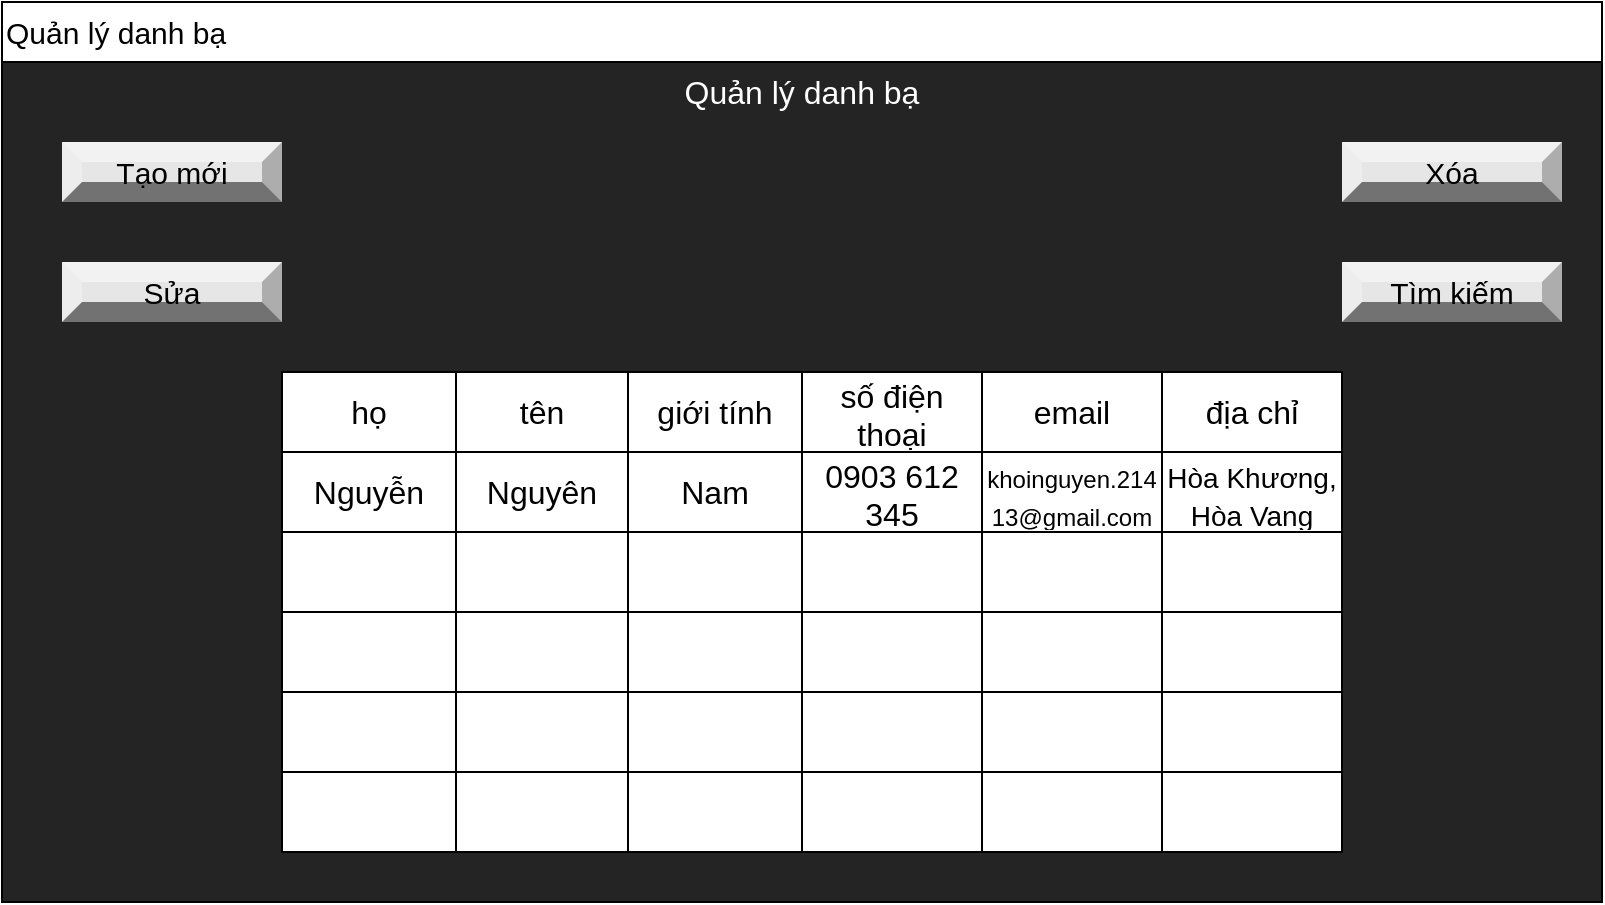 <mxfile version="24.7.17" pages="6">
  <diagram name="Main menu" id="I-bmLhi82hwxFHuYkW-G">
    <mxGraphModel dx="880" dy="524" grid="1" gridSize="10" guides="1" tooltips="1" connect="1" arrows="1" fold="1" page="1" pageScale="1" pageWidth="827" pageHeight="1169" math="0" shadow="0">
      <root>
        <mxCell id="0" />
        <mxCell id="1" parent="0" />
        <mxCell id="_utxf8e17RgOOOzpm82S-4" value="" style="rounded=0;whiteSpace=wrap;html=1;fillColor=#242424;" parent="1" vertex="1">
          <mxGeometry x="140" y="310" width="800" height="420" as="geometry" />
        </mxCell>
        <mxCell id="_utxf8e17RgOOOzpm82S-5" value="" style="rounded=0;whiteSpace=wrap;html=1;" parent="1" vertex="1">
          <mxGeometry x="140" y="280" width="800" height="30" as="geometry" />
        </mxCell>
        <mxCell id="_utxf8e17RgOOOzpm82S-6" value="&lt;font style=&quot;font-size: 15px;&quot;&gt;Quản lý danh bạ&lt;/font&gt;" style="text;html=1;align=left;verticalAlign=middle;whiteSpace=wrap;rounded=0;" parent="1" vertex="1">
          <mxGeometry x="140" y="280" width="520" height="30" as="geometry" />
        </mxCell>
        <mxCell id="_utxf8e17RgOOOzpm82S-9" value="&lt;font color=&quot;#ffffff&quot; style=&quot;font-size: 16px;&quot;&gt;Quản lý danh bạ&lt;/font&gt;" style="text;html=1;align=center;verticalAlign=middle;whiteSpace=wrap;rounded=0;" parent="1" vertex="1">
          <mxGeometry x="140" y="310" width="800" height="30" as="geometry" />
        </mxCell>
        <mxCell id="_utxf8e17RgOOOzpm82S-106" value="" style="group" parent="1" vertex="1" connectable="0">
          <mxGeometry x="280" y="465" width="530" height="240" as="geometry" />
        </mxCell>
        <mxCell id="_utxf8e17RgOOOzpm82S-40" value="" style="shape=table;startSize=0;container=1;collapsible=0;childLayout=tableLayout;fontSize=16;" parent="_utxf8e17RgOOOzpm82S-106" vertex="1">
          <mxGeometry width="260" height="120" as="geometry" />
        </mxCell>
        <mxCell id="_utxf8e17RgOOOzpm82S-41" value="" style="shape=tableRow;horizontal=0;startSize=0;swimlaneHead=0;swimlaneBody=0;strokeColor=inherit;top=0;left=0;bottom=0;right=0;collapsible=0;dropTarget=0;fillColor=none;points=[[0,0.5],[1,0.5]];portConstraint=eastwest;fontSize=16;" parent="_utxf8e17RgOOOzpm82S-40" vertex="1">
          <mxGeometry width="260" height="40" as="geometry" />
        </mxCell>
        <mxCell id="_utxf8e17RgOOOzpm82S-42" value="họ" style="shape=partialRectangle;html=1;whiteSpace=wrap;connectable=0;strokeColor=inherit;overflow=hidden;fillColor=none;top=0;left=0;bottom=0;right=0;pointerEvents=1;fontSize=16;" parent="_utxf8e17RgOOOzpm82S-41" vertex="1">
          <mxGeometry width="87" height="40" as="geometry">
            <mxRectangle width="87" height="40" as="alternateBounds" />
          </mxGeometry>
        </mxCell>
        <mxCell id="_utxf8e17RgOOOzpm82S-43" value="tên" style="shape=partialRectangle;html=1;whiteSpace=wrap;connectable=0;strokeColor=inherit;overflow=hidden;fillColor=none;top=0;left=0;bottom=0;right=0;pointerEvents=1;fontSize=16;" parent="_utxf8e17RgOOOzpm82S-41" vertex="1">
          <mxGeometry x="87" width="86" height="40" as="geometry">
            <mxRectangle width="86" height="40" as="alternateBounds" />
          </mxGeometry>
        </mxCell>
        <mxCell id="_utxf8e17RgOOOzpm82S-44" value="giới tính" style="shape=partialRectangle;html=1;whiteSpace=wrap;connectable=0;strokeColor=inherit;overflow=hidden;fillColor=none;top=0;left=0;bottom=0;right=0;pointerEvents=1;fontSize=16;" parent="_utxf8e17RgOOOzpm82S-41" vertex="1">
          <mxGeometry x="173" width="87" height="40" as="geometry">
            <mxRectangle width="87" height="40" as="alternateBounds" />
          </mxGeometry>
        </mxCell>
        <mxCell id="_utxf8e17RgOOOzpm82S-45" value="" style="shape=tableRow;horizontal=0;startSize=0;swimlaneHead=0;swimlaneBody=0;strokeColor=inherit;top=0;left=0;bottom=0;right=0;collapsible=0;dropTarget=0;fillColor=none;points=[[0,0.5],[1,0.5]];portConstraint=eastwest;fontSize=16;" parent="_utxf8e17RgOOOzpm82S-40" vertex="1">
          <mxGeometry y="40" width="260" height="40" as="geometry" />
        </mxCell>
        <mxCell id="_utxf8e17RgOOOzpm82S-46" value="Nguyễn" style="shape=partialRectangle;html=1;whiteSpace=wrap;connectable=0;strokeColor=inherit;overflow=hidden;fillColor=none;top=0;left=0;bottom=0;right=0;pointerEvents=1;fontSize=16;" parent="_utxf8e17RgOOOzpm82S-45" vertex="1">
          <mxGeometry width="87" height="40" as="geometry">
            <mxRectangle width="87" height="40" as="alternateBounds" />
          </mxGeometry>
        </mxCell>
        <mxCell id="_utxf8e17RgOOOzpm82S-47" value="Nguyên" style="shape=partialRectangle;html=1;whiteSpace=wrap;connectable=0;strokeColor=inherit;overflow=hidden;fillColor=none;top=0;left=0;bottom=0;right=0;pointerEvents=1;fontSize=16;" parent="_utxf8e17RgOOOzpm82S-45" vertex="1">
          <mxGeometry x="87" width="86" height="40" as="geometry">
            <mxRectangle width="86" height="40" as="alternateBounds" />
          </mxGeometry>
        </mxCell>
        <mxCell id="_utxf8e17RgOOOzpm82S-48" value="Nam" style="shape=partialRectangle;html=1;whiteSpace=wrap;connectable=0;strokeColor=inherit;overflow=hidden;fillColor=none;top=0;left=0;bottom=0;right=0;pointerEvents=1;fontSize=16;" parent="_utxf8e17RgOOOzpm82S-45" vertex="1">
          <mxGeometry x="173" width="87" height="40" as="geometry">
            <mxRectangle width="87" height="40" as="alternateBounds" />
          </mxGeometry>
        </mxCell>
        <mxCell id="_utxf8e17RgOOOzpm82S-49" value="" style="shape=tableRow;horizontal=0;startSize=0;swimlaneHead=0;swimlaneBody=0;strokeColor=inherit;top=0;left=0;bottom=0;right=0;collapsible=0;dropTarget=0;fillColor=none;points=[[0,0.5],[1,0.5]];portConstraint=eastwest;fontSize=16;" parent="_utxf8e17RgOOOzpm82S-40" vertex="1">
          <mxGeometry y="80" width="260" height="40" as="geometry" />
        </mxCell>
        <mxCell id="_utxf8e17RgOOOzpm82S-50" value="" style="shape=partialRectangle;html=1;whiteSpace=wrap;connectable=0;strokeColor=inherit;overflow=hidden;fillColor=none;top=0;left=0;bottom=0;right=0;pointerEvents=1;fontSize=16;" parent="_utxf8e17RgOOOzpm82S-49" vertex="1">
          <mxGeometry width="87" height="40" as="geometry">
            <mxRectangle width="87" height="40" as="alternateBounds" />
          </mxGeometry>
        </mxCell>
        <mxCell id="_utxf8e17RgOOOzpm82S-51" value="" style="shape=partialRectangle;html=1;whiteSpace=wrap;connectable=0;strokeColor=inherit;overflow=hidden;fillColor=none;top=0;left=0;bottom=0;right=0;pointerEvents=1;fontSize=16;" parent="_utxf8e17RgOOOzpm82S-49" vertex="1">
          <mxGeometry x="87" width="86" height="40" as="geometry">
            <mxRectangle width="86" height="40" as="alternateBounds" />
          </mxGeometry>
        </mxCell>
        <mxCell id="_utxf8e17RgOOOzpm82S-52" value="" style="shape=partialRectangle;html=1;whiteSpace=wrap;connectable=0;strokeColor=inherit;overflow=hidden;fillColor=none;top=0;left=0;bottom=0;right=0;pointerEvents=1;fontSize=16;" parent="_utxf8e17RgOOOzpm82S-49" vertex="1">
          <mxGeometry x="173" width="87" height="40" as="geometry">
            <mxRectangle width="87" height="40" as="alternateBounds" />
          </mxGeometry>
        </mxCell>
        <mxCell id="_utxf8e17RgOOOzpm82S-66" value="" style="shape=table;startSize=0;container=1;collapsible=0;childLayout=tableLayout;fontSize=16;" parent="_utxf8e17RgOOOzpm82S-106" vertex="1">
          <mxGeometry x="260" width="270" height="120" as="geometry" />
        </mxCell>
        <mxCell id="_utxf8e17RgOOOzpm82S-67" value="" style="shape=tableRow;horizontal=0;startSize=0;swimlaneHead=0;swimlaneBody=0;strokeColor=inherit;top=0;left=0;bottom=0;right=0;collapsible=0;dropTarget=0;fillColor=none;points=[[0,0.5],[1,0.5]];portConstraint=eastwest;fontSize=16;" parent="_utxf8e17RgOOOzpm82S-66" vertex="1">
          <mxGeometry width="270" height="40" as="geometry" />
        </mxCell>
        <mxCell id="_utxf8e17RgOOOzpm82S-68" value="số điện thoại" style="shape=partialRectangle;html=1;whiteSpace=wrap;connectable=0;strokeColor=inherit;overflow=hidden;fillColor=none;top=0;left=0;bottom=0;right=0;pointerEvents=1;fontSize=16;" parent="_utxf8e17RgOOOzpm82S-67" vertex="1">
          <mxGeometry width="90" height="40" as="geometry">
            <mxRectangle width="90" height="40" as="alternateBounds" />
          </mxGeometry>
        </mxCell>
        <mxCell id="_utxf8e17RgOOOzpm82S-69" value="email" style="shape=partialRectangle;html=1;whiteSpace=wrap;connectable=0;strokeColor=inherit;overflow=hidden;fillColor=none;top=0;left=0;bottom=0;right=0;pointerEvents=1;fontSize=16;" parent="_utxf8e17RgOOOzpm82S-67" vertex="1">
          <mxGeometry x="90" width="90" height="40" as="geometry">
            <mxRectangle width="90" height="40" as="alternateBounds" />
          </mxGeometry>
        </mxCell>
        <mxCell id="_utxf8e17RgOOOzpm82S-70" value="địa chỉ" style="shape=partialRectangle;html=1;whiteSpace=wrap;connectable=0;strokeColor=inherit;overflow=hidden;fillColor=none;top=0;left=0;bottom=0;right=0;pointerEvents=1;fontSize=16;" parent="_utxf8e17RgOOOzpm82S-67" vertex="1">
          <mxGeometry x="180" width="90" height="40" as="geometry">
            <mxRectangle width="90" height="40" as="alternateBounds" />
          </mxGeometry>
        </mxCell>
        <mxCell id="_utxf8e17RgOOOzpm82S-71" value="" style="shape=tableRow;horizontal=0;startSize=0;swimlaneHead=0;swimlaneBody=0;strokeColor=inherit;top=0;left=0;bottom=0;right=0;collapsible=0;dropTarget=0;fillColor=none;points=[[0,0.5],[1,0.5]];portConstraint=eastwest;fontSize=16;" parent="_utxf8e17RgOOOzpm82S-66" vertex="1">
          <mxGeometry y="40" width="270" height="40" as="geometry" />
        </mxCell>
        <mxCell id="_utxf8e17RgOOOzpm82S-72" value="0903 612 345" style="shape=partialRectangle;html=1;whiteSpace=wrap;connectable=0;strokeColor=inherit;overflow=hidden;fillColor=none;top=0;left=0;bottom=0;right=0;pointerEvents=1;fontSize=16;" parent="_utxf8e17RgOOOzpm82S-71" vertex="1">
          <mxGeometry width="90" height="40" as="geometry">
            <mxRectangle width="90" height="40" as="alternateBounds" />
          </mxGeometry>
        </mxCell>
        <mxCell id="_utxf8e17RgOOOzpm82S-73" value="&lt;span style=&quot;font-size: 12px;&quot;&gt;khoinguyen.214&lt;/span&gt;&lt;div&gt;&lt;span style=&quot;font-size: 12px;&quot;&gt;13&lt;/span&gt;&lt;span style=&quot;font-size: 12px; background-color: initial;&quot;&gt;@gmail.com&lt;/span&gt;&lt;/div&gt;" style="shape=partialRectangle;html=1;whiteSpace=wrap;connectable=0;strokeColor=inherit;overflow=hidden;fillColor=none;top=0;left=0;bottom=0;right=0;pointerEvents=1;fontSize=16;" parent="_utxf8e17RgOOOzpm82S-71" vertex="1">
          <mxGeometry x="90" width="90" height="40" as="geometry">
            <mxRectangle width="90" height="40" as="alternateBounds" />
          </mxGeometry>
        </mxCell>
        <mxCell id="_utxf8e17RgOOOzpm82S-74" value="&lt;font style=&quot;font-size: 14px;&quot;&gt;Hòa Khương, Hòa Vang&lt;/font&gt;" style="shape=partialRectangle;html=1;whiteSpace=wrap;connectable=0;strokeColor=inherit;overflow=hidden;fillColor=none;top=0;left=0;bottom=0;right=0;pointerEvents=1;fontSize=16;" parent="_utxf8e17RgOOOzpm82S-71" vertex="1">
          <mxGeometry x="180" width="90" height="40" as="geometry">
            <mxRectangle width="90" height="40" as="alternateBounds" />
          </mxGeometry>
        </mxCell>
        <mxCell id="_utxf8e17RgOOOzpm82S-75" value="" style="shape=tableRow;horizontal=0;startSize=0;swimlaneHead=0;swimlaneBody=0;strokeColor=inherit;top=0;left=0;bottom=0;right=0;collapsible=0;dropTarget=0;fillColor=none;points=[[0,0.5],[1,0.5]];portConstraint=eastwest;fontSize=16;" parent="_utxf8e17RgOOOzpm82S-66" vertex="1">
          <mxGeometry y="80" width="270" height="40" as="geometry" />
        </mxCell>
        <mxCell id="_utxf8e17RgOOOzpm82S-76" value="" style="shape=partialRectangle;html=1;whiteSpace=wrap;connectable=0;strokeColor=inherit;overflow=hidden;fillColor=none;top=0;left=0;bottom=0;right=0;pointerEvents=1;fontSize=16;" parent="_utxf8e17RgOOOzpm82S-75" vertex="1">
          <mxGeometry width="90" height="40" as="geometry">
            <mxRectangle width="90" height="40" as="alternateBounds" />
          </mxGeometry>
        </mxCell>
        <mxCell id="_utxf8e17RgOOOzpm82S-77" value="" style="shape=partialRectangle;html=1;whiteSpace=wrap;connectable=0;strokeColor=inherit;overflow=hidden;fillColor=none;top=0;left=0;bottom=0;right=0;pointerEvents=1;fontSize=16;" parent="_utxf8e17RgOOOzpm82S-75" vertex="1">
          <mxGeometry x="90" width="90" height="40" as="geometry">
            <mxRectangle width="90" height="40" as="alternateBounds" />
          </mxGeometry>
        </mxCell>
        <mxCell id="_utxf8e17RgOOOzpm82S-78" value="" style="shape=partialRectangle;html=1;whiteSpace=wrap;connectable=0;strokeColor=inherit;overflow=hidden;fillColor=none;top=0;left=0;bottom=0;right=0;pointerEvents=1;fontSize=16;" parent="_utxf8e17RgOOOzpm82S-75" vertex="1">
          <mxGeometry x="180" width="90" height="40" as="geometry">
            <mxRectangle width="90" height="40" as="alternateBounds" />
          </mxGeometry>
        </mxCell>
        <mxCell id="_utxf8e17RgOOOzpm82S-79" value="" style="shape=table;startSize=0;container=1;collapsible=0;childLayout=tableLayout;fontSize=16;" parent="_utxf8e17RgOOOzpm82S-106" vertex="1">
          <mxGeometry x="260" y="120" width="270" height="120" as="geometry" />
        </mxCell>
        <mxCell id="_utxf8e17RgOOOzpm82S-80" value="" style="shape=tableRow;horizontal=0;startSize=0;swimlaneHead=0;swimlaneBody=0;strokeColor=inherit;top=0;left=0;bottom=0;right=0;collapsible=0;dropTarget=0;fillColor=none;points=[[0,0.5],[1,0.5]];portConstraint=eastwest;fontSize=16;" parent="_utxf8e17RgOOOzpm82S-79" vertex="1">
          <mxGeometry width="270" height="40" as="geometry" />
        </mxCell>
        <mxCell id="_utxf8e17RgOOOzpm82S-81" value="" style="shape=partialRectangle;html=1;whiteSpace=wrap;connectable=0;strokeColor=inherit;overflow=hidden;fillColor=none;top=0;left=0;bottom=0;right=0;pointerEvents=1;fontSize=16;" parent="_utxf8e17RgOOOzpm82S-80" vertex="1">
          <mxGeometry width="90" height="40" as="geometry">
            <mxRectangle width="90" height="40" as="alternateBounds" />
          </mxGeometry>
        </mxCell>
        <mxCell id="_utxf8e17RgOOOzpm82S-82" value="" style="shape=partialRectangle;html=1;whiteSpace=wrap;connectable=0;strokeColor=inherit;overflow=hidden;fillColor=none;top=0;left=0;bottom=0;right=0;pointerEvents=1;fontSize=16;" parent="_utxf8e17RgOOOzpm82S-80" vertex="1">
          <mxGeometry x="90" width="90" height="40" as="geometry">
            <mxRectangle width="90" height="40" as="alternateBounds" />
          </mxGeometry>
        </mxCell>
        <mxCell id="_utxf8e17RgOOOzpm82S-83" value="" style="shape=partialRectangle;html=1;whiteSpace=wrap;connectable=0;strokeColor=inherit;overflow=hidden;fillColor=none;top=0;left=0;bottom=0;right=0;pointerEvents=1;fontSize=16;" parent="_utxf8e17RgOOOzpm82S-80" vertex="1">
          <mxGeometry x="180" width="90" height="40" as="geometry">
            <mxRectangle width="90" height="40" as="alternateBounds" />
          </mxGeometry>
        </mxCell>
        <mxCell id="_utxf8e17RgOOOzpm82S-84" value="" style="shape=tableRow;horizontal=0;startSize=0;swimlaneHead=0;swimlaneBody=0;strokeColor=inherit;top=0;left=0;bottom=0;right=0;collapsible=0;dropTarget=0;fillColor=none;points=[[0,0.5],[1,0.5]];portConstraint=eastwest;fontSize=16;" parent="_utxf8e17RgOOOzpm82S-79" vertex="1">
          <mxGeometry y="40" width="270" height="40" as="geometry" />
        </mxCell>
        <mxCell id="_utxf8e17RgOOOzpm82S-85" value="" style="shape=partialRectangle;html=1;whiteSpace=wrap;connectable=0;strokeColor=inherit;overflow=hidden;fillColor=none;top=0;left=0;bottom=0;right=0;pointerEvents=1;fontSize=16;" parent="_utxf8e17RgOOOzpm82S-84" vertex="1">
          <mxGeometry width="90" height="40" as="geometry">
            <mxRectangle width="90" height="40" as="alternateBounds" />
          </mxGeometry>
        </mxCell>
        <mxCell id="_utxf8e17RgOOOzpm82S-86" value="" style="shape=partialRectangle;html=1;whiteSpace=wrap;connectable=0;strokeColor=inherit;overflow=hidden;fillColor=none;top=0;left=0;bottom=0;right=0;pointerEvents=1;fontSize=16;" parent="_utxf8e17RgOOOzpm82S-84" vertex="1">
          <mxGeometry x="90" width="90" height="40" as="geometry">
            <mxRectangle width="90" height="40" as="alternateBounds" />
          </mxGeometry>
        </mxCell>
        <mxCell id="_utxf8e17RgOOOzpm82S-87" value="" style="shape=partialRectangle;html=1;whiteSpace=wrap;connectable=0;strokeColor=inherit;overflow=hidden;fillColor=none;top=0;left=0;bottom=0;right=0;pointerEvents=1;fontSize=16;" parent="_utxf8e17RgOOOzpm82S-84" vertex="1">
          <mxGeometry x="180" width="90" height="40" as="geometry">
            <mxRectangle width="90" height="40" as="alternateBounds" />
          </mxGeometry>
        </mxCell>
        <mxCell id="_utxf8e17RgOOOzpm82S-88" value="" style="shape=tableRow;horizontal=0;startSize=0;swimlaneHead=0;swimlaneBody=0;strokeColor=inherit;top=0;left=0;bottom=0;right=0;collapsible=0;dropTarget=0;fillColor=none;points=[[0,0.5],[1,0.5]];portConstraint=eastwest;fontSize=16;" parent="_utxf8e17RgOOOzpm82S-79" vertex="1">
          <mxGeometry y="80" width="270" height="40" as="geometry" />
        </mxCell>
        <mxCell id="_utxf8e17RgOOOzpm82S-89" value="" style="shape=partialRectangle;html=1;whiteSpace=wrap;connectable=0;strokeColor=inherit;overflow=hidden;fillColor=none;top=0;left=0;bottom=0;right=0;pointerEvents=1;fontSize=16;" parent="_utxf8e17RgOOOzpm82S-88" vertex="1">
          <mxGeometry width="90" height="40" as="geometry">
            <mxRectangle width="90" height="40" as="alternateBounds" />
          </mxGeometry>
        </mxCell>
        <mxCell id="_utxf8e17RgOOOzpm82S-90" value="" style="shape=partialRectangle;html=1;whiteSpace=wrap;connectable=0;strokeColor=inherit;overflow=hidden;fillColor=none;top=0;left=0;bottom=0;right=0;pointerEvents=1;fontSize=16;" parent="_utxf8e17RgOOOzpm82S-88" vertex="1">
          <mxGeometry x="90" width="90" height="40" as="geometry">
            <mxRectangle width="90" height="40" as="alternateBounds" />
          </mxGeometry>
        </mxCell>
        <mxCell id="_utxf8e17RgOOOzpm82S-91" value="" style="shape=partialRectangle;html=1;whiteSpace=wrap;connectable=0;strokeColor=inherit;overflow=hidden;fillColor=none;top=0;left=0;bottom=0;right=0;pointerEvents=1;fontSize=16;" parent="_utxf8e17RgOOOzpm82S-88" vertex="1">
          <mxGeometry x="180" width="90" height="40" as="geometry">
            <mxRectangle width="90" height="40" as="alternateBounds" />
          </mxGeometry>
        </mxCell>
        <mxCell id="_utxf8e17RgOOOzpm82S-93" value="" style="shape=table;startSize=0;container=1;collapsible=0;childLayout=tableLayout;fontSize=16;" parent="_utxf8e17RgOOOzpm82S-106" vertex="1">
          <mxGeometry y="120" width="260" height="120" as="geometry" />
        </mxCell>
        <mxCell id="_utxf8e17RgOOOzpm82S-94" value="" style="shape=tableRow;horizontal=0;startSize=0;swimlaneHead=0;swimlaneBody=0;strokeColor=inherit;top=0;left=0;bottom=0;right=0;collapsible=0;dropTarget=0;fillColor=none;points=[[0,0.5],[1,0.5]];portConstraint=eastwest;fontSize=16;" parent="_utxf8e17RgOOOzpm82S-93" vertex="1">
          <mxGeometry width="260" height="40" as="geometry" />
        </mxCell>
        <mxCell id="_utxf8e17RgOOOzpm82S-95" value="" style="shape=partialRectangle;html=1;whiteSpace=wrap;connectable=0;strokeColor=inherit;overflow=hidden;fillColor=none;top=0;left=0;bottom=0;right=0;pointerEvents=1;fontSize=16;" parent="_utxf8e17RgOOOzpm82S-94" vertex="1">
          <mxGeometry width="87" height="40" as="geometry">
            <mxRectangle width="87" height="40" as="alternateBounds" />
          </mxGeometry>
        </mxCell>
        <mxCell id="_utxf8e17RgOOOzpm82S-96" value="" style="shape=partialRectangle;html=1;whiteSpace=wrap;connectable=0;strokeColor=inherit;overflow=hidden;fillColor=none;top=0;left=0;bottom=0;right=0;pointerEvents=1;fontSize=16;" parent="_utxf8e17RgOOOzpm82S-94" vertex="1">
          <mxGeometry x="87" width="86" height="40" as="geometry">
            <mxRectangle width="86" height="40" as="alternateBounds" />
          </mxGeometry>
        </mxCell>
        <mxCell id="_utxf8e17RgOOOzpm82S-97" value="" style="shape=partialRectangle;html=1;whiteSpace=wrap;connectable=0;strokeColor=inherit;overflow=hidden;fillColor=none;top=0;left=0;bottom=0;right=0;pointerEvents=1;fontSize=16;" parent="_utxf8e17RgOOOzpm82S-94" vertex="1">
          <mxGeometry x="173" width="87" height="40" as="geometry">
            <mxRectangle width="87" height="40" as="alternateBounds" />
          </mxGeometry>
        </mxCell>
        <mxCell id="_utxf8e17RgOOOzpm82S-98" value="" style="shape=tableRow;horizontal=0;startSize=0;swimlaneHead=0;swimlaneBody=0;strokeColor=inherit;top=0;left=0;bottom=0;right=0;collapsible=0;dropTarget=0;fillColor=none;points=[[0,0.5],[1,0.5]];portConstraint=eastwest;fontSize=16;" parent="_utxf8e17RgOOOzpm82S-93" vertex="1">
          <mxGeometry y="40" width="260" height="40" as="geometry" />
        </mxCell>
        <mxCell id="_utxf8e17RgOOOzpm82S-99" value="" style="shape=partialRectangle;html=1;whiteSpace=wrap;connectable=0;strokeColor=inherit;overflow=hidden;fillColor=none;top=0;left=0;bottom=0;right=0;pointerEvents=1;fontSize=16;" parent="_utxf8e17RgOOOzpm82S-98" vertex="1">
          <mxGeometry width="87" height="40" as="geometry">
            <mxRectangle width="87" height="40" as="alternateBounds" />
          </mxGeometry>
        </mxCell>
        <mxCell id="_utxf8e17RgOOOzpm82S-100" value="" style="shape=partialRectangle;html=1;whiteSpace=wrap;connectable=0;strokeColor=inherit;overflow=hidden;fillColor=none;top=0;left=0;bottom=0;right=0;pointerEvents=1;fontSize=16;" parent="_utxf8e17RgOOOzpm82S-98" vertex="1">
          <mxGeometry x="87" width="86" height="40" as="geometry">
            <mxRectangle width="86" height="40" as="alternateBounds" />
          </mxGeometry>
        </mxCell>
        <mxCell id="_utxf8e17RgOOOzpm82S-101" value="" style="shape=partialRectangle;html=1;whiteSpace=wrap;connectable=0;strokeColor=inherit;overflow=hidden;fillColor=none;top=0;left=0;bottom=0;right=0;pointerEvents=1;fontSize=16;" parent="_utxf8e17RgOOOzpm82S-98" vertex="1">
          <mxGeometry x="173" width="87" height="40" as="geometry">
            <mxRectangle width="87" height="40" as="alternateBounds" />
          </mxGeometry>
        </mxCell>
        <mxCell id="_utxf8e17RgOOOzpm82S-102" value="" style="shape=tableRow;horizontal=0;startSize=0;swimlaneHead=0;swimlaneBody=0;strokeColor=inherit;top=0;left=0;bottom=0;right=0;collapsible=0;dropTarget=0;fillColor=none;points=[[0,0.5],[1,0.5]];portConstraint=eastwest;fontSize=16;" parent="_utxf8e17RgOOOzpm82S-93" vertex="1">
          <mxGeometry y="80" width="260" height="40" as="geometry" />
        </mxCell>
        <mxCell id="_utxf8e17RgOOOzpm82S-103" value="" style="shape=partialRectangle;html=1;whiteSpace=wrap;connectable=0;strokeColor=inherit;overflow=hidden;fillColor=none;top=0;left=0;bottom=0;right=0;pointerEvents=1;fontSize=16;" parent="_utxf8e17RgOOOzpm82S-102" vertex="1">
          <mxGeometry width="87" height="40" as="geometry">
            <mxRectangle width="87" height="40" as="alternateBounds" />
          </mxGeometry>
        </mxCell>
        <mxCell id="_utxf8e17RgOOOzpm82S-104" value="" style="shape=partialRectangle;html=1;whiteSpace=wrap;connectable=0;strokeColor=inherit;overflow=hidden;fillColor=none;top=0;left=0;bottom=0;right=0;pointerEvents=1;fontSize=16;" parent="_utxf8e17RgOOOzpm82S-102" vertex="1">
          <mxGeometry x="87" width="86" height="40" as="geometry">
            <mxRectangle width="86" height="40" as="alternateBounds" />
          </mxGeometry>
        </mxCell>
        <mxCell id="_utxf8e17RgOOOzpm82S-105" value="" style="shape=partialRectangle;html=1;whiteSpace=wrap;connectable=0;strokeColor=inherit;overflow=hidden;fillColor=none;top=0;left=0;bottom=0;right=0;pointerEvents=1;fontSize=16;" parent="_utxf8e17RgOOOzpm82S-102" vertex="1">
          <mxGeometry x="173" width="87" height="40" as="geometry">
            <mxRectangle width="87" height="40" as="alternateBounds" />
          </mxGeometry>
        </mxCell>
        <mxCell id="KOgjECMMeTl7XiJ-wguD-1" value="&lt;span style=&quot;font-size: 15px;&quot;&gt;Tạo mới&lt;/span&gt;" style="labelPosition=center;verticalLabelPosition=middle;align=center;html=1;shape=mxgraph.basic.shaded_button;dx=10;fillColor=#E6E6E6;strokeColor=none;whiteSpace=wrap;" vertex="1" parent="1">
          <mxGeometry x="170" y="350" width="110" height="30" as="geometry" />
        </mxCell>
        <mxCell id="KOgjECMMeTl7XiJ-wguD-2" value="&lt;span style=&quot;font-size: 15px;&quot;&gt;Xóa&lt;/span&gt;" style="labelPosition=center;verticalLabelPosition=middle;align=center;html=1;shape=mxgraph.basic.shaded_button;dx=10;fillColor=#E6E6E6;strokeColor=none;whiteSpace=wrap;" vertex="1" parent="1">
          <mxGeometry x="810" y="350" width="110" height="30" as="geometry" />
        </mxCell>
        <mxCell id="KOgjECMMeTl7XiJ-wguD-3" value="&lt;span style=&quot;font-size: 15px;&quot;&gt;Tìm kiếm&lt;/span&gt;" style="labelPosition=center;verticalLabelPosition=middle;align=center;html=1;shape=mxgraph.basic.shaded_button;dx=10;fillColor=#E6E6E6;strokeColor=none;whiteSpace=wrap;" vertex="1" parent="1">
          <mxGeometry x="810" y="410" width="110" height="30" as="geometry" />
        </mxCell>
        <mxCell id="KOgjECMMeTl7XiJ-wguD-4" value="&lt;span style=&quot;font-size: 15px;&quot;&gt;Sửa&lt;/span&gt;" style="labelPosition=center;verticalLabelPosition=middle;align=center;html=1;shape=mxgraph.basic.shaded_button;dx=10;fillColor=#E6E6E6;strokeColor=none;whiteSpace=wrap;shadow=0;" vertex="1" parent="1">
          <mxGeometry x="170" y="410" width="110" height="30" as="geometry" />
        </mxCell>
      </root>
    </mxGraphModel>
  </diagram>
  <diagram name="Copy of Main menu" id="eE62_LRJUAq3gn5XurjK">
    <mxGraphModel dx="880" dy="524" grid="1" gridSize="10" guides="1" tooltips="1" connect="1" arrows="1" fold="1" page="1" pageScale="1" pageWidth="827" pageHeight="1169" math="0" shadow="0">
      <root>
        <mxCell id="S3rrVFbWP-RaYERe-FtF-0" />
        <mxCell id="S3rrVFbWP-RaYERe-FtF-1" parent="S3rrVFbWP-RaYERe-FtF-0" />
        <mxCell id="S3rrVFbWP-RaYERe-FtF-2" value="" style="rounded=0;whiteSpace=wrap;html=1;fillColor=#242424;" vertex="1" parent="S3rrVFbWP-RaYERe-FtF-1">
          <mxGeometry x="140" y="310" width="800" height="420" as="geometry" />
        </mxCell>
        <mxCell id="S3rrVFbWP-RaYERe-FtF-3" value="" style="rounded=0;whiteSpace=wrap;html=1;" vertex="1" parent="S3rrVFbWP-RaYERe-FtF-1">
          <mxGeometry x="140" y="280" width="800" height="30" as="geometry" />
        </mxCell>
        <mxCell id="S3rrVFbWP-RaYERe-FtF-4" value="&lt;font style=&quot;font-size: 15px;&quot;&gt;Quản lý danh bạ&lt;/font&gt;" style="text;html=1;align=left;verticalAlign=middle;whiteSpace=wrap;rounded=0;" vertex="1" parent="S3rrVFbWP-RaYERe-FtF-1">
          <mxGeometry x="140" y="280" width="520" height="30" as="geometry" />
        </mxCell>
        <mxCell id="S3rrVFbWP-RaYERe-FtF-5" value="&lt;font color=&quot;#ffffff&quot; style=&quot;font-size: 16px;&quot;&gt;Quản lý danh bạ&lt;/font&gt;" style="text;html=1;align=center;verticalAlign=middle;whiteSpace=wrap;rounded=0;" vertex="1" parent="S3rrVFbWP-RaYERe-FtF-1">
          <mxGeometry x="140" y="310" width="800" height="30" as="geometry" />
        </mxCell>
        <mxCell id="S3rrVFbWP-RaYERe-FtF-6" value="" style="group" vertex="1" connectable="0" parent="S3rrVFbWP-RaYERe-FtF-1">
          <mxGeometry x="150" y="350" width="670" height="370" as="geometry" />
        </mxCell>
        <mxCell id="S3rrVFbWP-RaYERe-FtF-7" value="" style="shape=table;startSize=0;container=1;collapsible=0;childLayout=tableLayout;fontSize=16;" vertex="1" parent="S3rrVFbWP-RaYERe-FtF-6">
          <mxGeometry width="328.679" height="185.0" as="geometry" />
        </mxCell>
        <mxCell id="S3rrVFbWP-RaYERe-FtF-8" value="" style="shape=tableRow;horizontal=0;startSize=0;swimlaneHead=0;swimlaneBody=0;strokeColor=inherit;top=0;left=0;bottom=0;right=0;collapsible=0;dropTarget=0;fillColor=none;points=[[0,0.5],[1,0.5]];portConstraint=eastwest;fontSize=16;" vertex="1" parent="S3rrVFbWP-RaYERe-FtF-7">
          <mxGeometry width="328.679" height="62" as="geometry" />
        </mxCell>
        <mxCell id="S3rrVFbWP-RaYERe-FtF-9" value="họ" style="shape=partialRectangle;html=1;whiteSpace=wrap;connectable=0;strokeColor=inherit;overflow=hidden;fillColor=none;top=0;left=0;bottom=0;right=0;pointerEvents=1;fontSize=16;" vertex="1" parent="S3rrVFbWP-RaYERe-FtF-8">
          <mxGeometry width="110" height="62" as="geometry">
            <mxRectangle width="110" height="62" as="alternateBounds" />
          </mxGeometry>
        </mxCell>
        <mxCell id="S3rrVFbWP-RaYERe-FtF-10" value="tên" style="shape=partialRectangle;html=1;whiteSpace=wrap;connectable=0;strokeColor=inherit;overflow=hidden;fillColor=none;top=0;left=0;bottom=0;right=0;pointerEvents=1;fontSize=16;" vertex="1" parent="S3rrVFbWP-RaYERe-FtF-8">
          <mxGeometry x="110" width="109" height="62" as="geometry">
            <mxRectangle width="109" height="62" as="alternateBounds" />
          </mxGeometry>
        </mxCell>
        <mxCell id="S3rrVFbWP-RaYERe-FtF-11" value="giới tính" style="shape=partialRectangle;html=1;whiteSpace=wrap;connectable=0;strokeColor=inherit;overflow=hidden;fillColor=none;top=0;left=0;bottom=0;right=0;pointerEvents=1;fontSize=16;" vertex="1" parent="S3rrVFbWP-RaYERe-FtF-8">
          <mxGeometry x="219" width="110" height="62" as="geometry">
            <mxRectangle width="110" height="62" as="alternateBounds" />
          </mxGeometry>
        </mxCell>
        <mxCell id="S3rrVFbWP-RaYERe-FtF-12" value="" style="shape=tableRow;horizontal=0;startSize=0;swimlaneHead=0;swimlaneBody=0;strokeColor=inherit;top=0;left=0;bottom=0;right=0;collapsible=0;dropTarget=0;fillColor=none;points=[[0,0.5],[1,0.5]];portConstraint=eastwest;fontSize=16;" vertex="1" parent="S3rrVFbWP-RaYERe-FtF-7">
          <mxGeometry y="62" width="328.679" height="61" as="geometry" />
        </mxCell>
        <mxCell id="S3rrVFbWP-RaYERe-FtF-13" value="Nguyễn" style="shape=partialRectangle;html=1;whiteSpace=wrap;connectable=0;strokeColor=inherit;overflow=hidden;fillColor=none;top=0;left=0;bottom=0;right=0;pointerEvents=1;fontSize=16;" vertex="1" parent="S3rrVFbWP-RaYERe-FtF-12">
          <mxGeometry width="110" height="61" as="geometry">
            <mxRectangle width="110" height="61" as="alternateBounds" />
          </mxGeometry>
        </mxCell>
        <mxCell id="S3rrVFbWP-RaYERe-FtF-14" value="Nguyên" style="shape=partialRectangle;html=1;whiteSpace=wrap;connectable=0;strokeColor=inherit;overflow=hidden;fillColor=none;top=0;left=0;bottom=0;right=0;pointerEvents=1;fontSize=16;" vertex="1" parent="S3rrVFbWP-RaYERe-FtF-12">
          <mxGeometry x="110" width="109" height="61" as="geometry">
            <mxRectangle width="109" height="61" as="alternateBounds" />
          </mxGeometry>
        </mxCell>
        <mxCell id="S3rrVFbWP-RaYERe-FtF-15" value="Nam" style="shape=partialRectangle;html=1;whiteSpace=wrap;connectable=0;strokeColor=inherit;overflow=hidden;fillColor=none;top=0;left=0;bottom=0;right=0;pointerEvents=1;fontSize=16;" vertex="1" parent="S3rrVFbWP-RaYERe-FtF-12">
          <mxGeometry x="219" width="110" height="61" as="geometry">
            <mxRectangle width="110" height="61" as="alternateBounds" />
          </mxGeometry>
        </mxCell>
        <mxCell id="S3rrVFbWP-RaYERe-FtF-16" value="" style="shape=tableRow;horizontal=0;startSize=0;swimlaneHead=0;swimlaneBody=0;strokeColor=inherit;top=0;left=0;bottom=0;right=0;collapsible=0;dropTarget=0;fillColor=none;points=[[0,0.5],[1,0.5]];portConstraint=eastwest;fontSize=16;" vertex="1" parent="S3rrVFbWP-RaYERe-FtF-7">
          <mxGeometry y="123" width="328.679" height="62" as="geometry" />
        </mxCell>
        <mxCell id="S3rrVFbWP-RaYERe-FtF-17" value="" style="shape=partialRectangle;html=1;whiteSpace=wrap;connectable=0;strokeColor=inherit;overflow=hidden;fillColor=none;top=0;left=0;bottom=0;right=0;pointerEvents=1;fontSize=16;" vertex="1" parent="S3rrVFbWP-RaYERe-FtF-16">
          <mxGeometry width="110" height="62" as="geometry">
            <mxRectangle width="110" height="62" as="alternateBounds" />
          </mxGeometry>
        </mxCell>
        <mxCell id="S3rrVFbWP-RaYERe-FtF-18" value="" style="shape=partialRectangle;html=1;whiteSpace=wrap;connectable=0;strokeColor=inherit;overflow=hidden;fillColor=none;top=0;left=0;bottom=0;right=0;pointerEvents=1;fontSize=16;" vertex="1" parent="S3rrVFbWP-RaYERe-FtF-16">
          <mxGeometry x="110" width="109" height="62" as="geometry">
            <mxRectangle width="109" height="62" as="alternateBounds" />
          </mxGeometry>
        </mxCell>
        <mxCell id="S3rrVFbWP-RaYERe-FtF-19" value="" style="shape=partialRectangle;html=1;whiteSpace=wrap;connectable=0;strokeColor=inherit;overflow=hidden;fillColor=none;top=0;left=0;bottom=0;right=0;pointerEvents=1;fontSize=16;" vertex="1" parent="S3rrVFbWP-RaYERe-FtF-16">
          <mxGeometry x="219" width="110" height="62" as="geometry">
            <mxRectangle width="110" height="62" as="alternateBounds" />
          </mxGeometry>
        </mxCell>
        <mxCell id="S3rrVFbWP-RaYERe-FtF-20" value="" style="shape=table;startSize=0;container=1;collapsible=0;childLayout=tableLayout;fontSize=16;" vertex="1" parent="S3rrVFbWP-RaYERe-FtF-6">
          <mxGeometry x="328.679" width="341.321" height="185.0" as="geometry" />
        </mxCell>
        <mxCell id="S3rrVFbWP-RaYERe-FtF-21" value="" style="shape=tableRow;horizontal=0;startSize=0;swimlaneHead=0;swimlaneBody=0;strokeColor=inherit;top=0;left=0;bottom=0;right=0;collapsible=0;dropTarget=0;fillColor=none;points=[[0,0.5],[1,0.5]];portConstraint=eastwest;fontSize=16;" vertex="1" parent="S3rrVFbWP-RaYERe-FtF-20">
          <mxGeometry width="341.321" height="62" as="geometry" />
        </mxCell>
        <mxCell id="S3rrVFbWP-RaYERe-FtF-22" value="số điện thoại" style="shape=partialRectangle;html=1;whiteSpace=wrap;connectable=0;strokeColor=inherit;overflow=hidden;fillColor=none;top=0;left=0;bottom=0;right=0;pointerEvents=1;fontSize=16;" vertex="1" parent="S3rrVFbWP-RaYERe-FtF-21">
          <mxGeometry width="114" height="62" as="geometry">
            <mxRectangle width="114" height="62" as="alternateBounds" />
          </mxGeometry>
        </mxCell>
        <mxCell id="S3rrVFbWP-RaYERe-FtF-23" value="email" style="shape=partialRectangle;html=1;whiteSpace=wrap;connectable=0;strokeColor=inherit;overflow=hidden;fillColor=none;top=0;left=0;bottom=0;right=0;pointerEvents=1;fontSize=16;" vertex="1" parent="S3rrVFbWP-RaYERe-FtF-21">
          <mxGeometry x="114" width="114" height="62" as="geometry">
            <mxRectangle width="114" height="62" as="alternateBounds" />
          </mxGeometry>
        </mxCell>
        <mxCell id="S3rrVFbWP-RaYERe-FtF-24" value="địa chỉ" style="shape=partialRectangle;html=1;whiteSpace=wrap;connectable=0;strokeColor=inherit;overflow=hidden;fillColor=none;top=0;left=0;bottom=0;right=0;pointerEvents=1;fontSize=16;" vertex="1" parent="S3rrVFbWP-RaYERe-FtF-21">
          <mxGeometry x="228" width="113" height="62" as="geometry">
            <mxRectangle width="113" height="62" as="alternateBounds" />
          </mxGeometry>
        </mxCell>
        <mxCell id="S3rrVFbWP-RaYERe-FtF-25" value="" style="shape=tableRow;horizontal=0;startSize=0;swimlaneHead=0;swimlaneBody=0;strokeColor=inherit;top=0;left=0;bottom=0;right=0;collapsible=0;dropTarget=0;fillColor=none;points=[[0,0.5],[1,0.5]];portConstraint=eastwest;fontSize=16;" vertex="1" parent="S3rrVFbWP-RaYERe-FtF-20">
          <mxGeometry y="62" width="341.321" height="61" as="geometry" />
        </mxCell>
        <mxCell id="S3rrVFbWP-RaYERe-FtF-26" value="0903 612 345" style="shape=partialRectangle;html=1;whiteSpace=wrap;connectable=0;strokeColor=inherit;overflow=hidden;fillColor=none;top=0;left=0;bottom=0;right=0;pointerEvents=1;fontSize=16;" vertex="1" parent="S3rrVFbWP-RaYERe-FtF-25">
          <mxGeometry width="114" height="61" as="geometry">
            <mxRectangle width="114" height="61" as="alternateBounds" />
          </mxGeometry>
        </mxCell>
        <mxCell id="S3rrVFbWP-RaYERe-FtF-27" value="&lt;span style=&quot;font-size: 12px;&quot;&gt;khoinguyen.214&lt;/span&gt;&lt;div&gt;&lt;span style=&quot;font-size: 12px;&quot;&gt;13&lt;/span&gt;&lt;span style=&quot;font-size: 12px; background-color: initial;&quot;&gt;@gmail.com&lt;/span&gt;&lt;/div&gt;" style="shape=partialRectangle;html=1;whiteSpace=wrap;connectable=0;strokeColor=inherit;overflow=hidden;fillColor=none;top=0;left=0;bottom=0;right=0;pointerEvents=1;fontSize=16;" vertex="1" parent="S3rrVFbWP-RaYERe-FtF-25">
          <mxGeometry x="114" width="114" height="61" as="geometry">
            <mxRectangle width="114" height="61" as="alternateBounds" />
          </mxGeometry>
        </mxCell>
        <mxCell id="S3rrVFbWP-RaYERe-FtF-28" value="&lt;font style=&quot;font-size: 14px;&quot;&gt;Hòa Khương, Hòa Vang&lt;/font&gt;" style="shape=partialRectangle;html=1;whiteSpace=wrap;connectable=0;strokeColor=inherit;overflow=hidden;fillColor=none;top=0;left=0;bottom=0;right=0;pointerEvents=1;fontSize=16;" vertex="1" parent="S3rrVFbWP-RaYERe-FtF-25">
          <mxGeometry x="228" width="113" height="61" as="geometry">
            <mxRectangle width="113" height="61" as="alternateBounds" />
          </mxGeometry>
        </mxCell>
        <mxCell id="S3rrVFbWP-RaYERe-FtF-29" value="" style="shape=tableRow;horizontal=0;startSize=0;swimlaneHead=0;swimlaneBody=0;strokeColor=inherit;top=0;left=0;bottom=0;right=0;collapsible=0;dropTarget=0;fillColor=none;points=[[0,0.5],[1,0.5]];portConstraint=eastwest;fontSize=16;" vertex="1" parent="S3rrVFbWP-RaYERe-FtF-20">
          <mxGeometry y="123" width="341.321" height="62" as="geometry" />
        </mxCell>
        <mxCell id="S3rrVFbWP-RaYERe-FtF-30" value="" style="shape=partialRectangle;html=1;whiteSpace=wrap;connectable=0;strokeColor=inherit;overflow=hidden;fillColor=none;top=0;left=0;bottom=0;right=0;pointerEvents=1;fontSize=16;" vertex="1" parent="S3rrVFbWP-RaYERe-FtF-29">
          <mxGeometry width="114" height="62" as="geometry">
            <mxRectangle width="114" height="62" as="alternateBounds" />
          </mxGeometry>
        </mxCell>
        <mxCell id="S3rrVFbWP-RaYERe-FtF-31" value="" style="shape=partialRectangle;html=1;whiteSpace=wrap;connectable=0;strokeColor=inherit;overflow=hidden;fillColor=none;top=0;left=0;bottom=0;right=0;pointerEvents=1;fontSize=16;" vertex="1" parent="S3rrVFbWP-RaYERe-FtF-29">
          <mxGeometry x="114" width="114" height="62" as="geometry">
            <mxRectangle width="114" height="62" as="alternateBounds" />
          </mxGeometry>
        </mxCell>
        <mxCell id="S3rrVFbWP-RaYERe-FtF-32" value="" style="shape=partialRectangle;html=1;whiteSpace=wrap;connectable=0;strokeColor=inherit;overflow=hidden;fillColor=none;top=0;left=0;bottom=0;right=0;pointerEvents=1;fontSize=16;" vertex="1" parent="S3rrVFbWP-RaYERe-FtF-29">
          <mxGeometry x="228" width="113" height="62" as="geometry">
            <mxRectangle width="113" height="62" as="alternateBounds" />
          </mxGeometry>
        </mxCell>
        <mxCell id="S3rrVFbWP-RaYERe-FtF-33" value="" style="shape=table;startSize=0;container=1;collapsible=0;childLayout=tableLayout;fontSize=16;" vertex="1" parent="S3rrVFbWP-RaYERe-FtF-6">
          <mxGeometry x="328.679" y="185.0" width="341.321" height="185.0" as="geometry" />
        </mxCell>
        <mxCell id="S3rrVFbWP-RaYERe-FtF-34" value="" style="shape=tableRow;horizontal=0;startSize=0;swimlaneHead=0;swimlaneBody=0;strokeColor=inherit;top=0;left=0;bottom=0;right=0;collapsible=0;dropTarget=0;fillColor=none;points=[[0,0.5],[1,0.5]];portConstraint=eastwest;fontSize=16;" vertex="1" parent="S3rrVFbWP-RaYERe-FtF-33">
          <mxGeometry width="341.321" height="62" as="geometry" />
        </mxCell>
        <mxCell id="S3rrVFbWP-RaYERe-FtF-35" value="" style="shape=partialRectangle;html=1;whiteSpace=wrap;connectable=0;strokeColor=inherit;overflow=hidden;fillColor=none;top=0;left=0;bottom=0;right=0;pointerEvents=1;fontSize=16;" vertex="1" parent="S3rrVFbWP-RaYERe-FtF-34">
          <mxGeometry width="114" height="62" as="geometry">
            <mxRectangle width="114" height="62" as="alternateBounds" />
          </mxGeometry>
        </mxCell>
        <mxCell id="S3rrVFbWP-RaYERe-FtF-36" value="" style="shape=partialRectangle;html=1;whiteSpace=wrap;connectable=0;strokeColor=inherit;overflow=hidden;fillColor=none;top=0;left=0;bottom=0;right=0;pointerEvents=1;fontSize=16;" vertex="1" parent="S3rrVFbWP-RaYERe-FtF-34">
          <mxGeometry x="114" width="114" height="62" as="geometry">
            <mxRectangle width="114" height="62" as="alternateBounds" />
          </mxGeometry>
        </mxCell>
        <mxCell id="S3rrVFbWP-RaYERe-FtF-37" value="" style="shape=partialRectangle;html=1;whiteSpace=wrap;connectable=0;strokeColor=inherit;overflow=hidden;fillColor=none;top=0;left=0;bottom=0;right=0;pointerEvents=1;fontSize=16;" vertex="1" parent="S3rrVFbWP-RaYERe-FtF-34">
          <mxGeometry x="228" width="113" height="62" as="geometry">
            <mxRectangle width="113" height="62" as="alternateBounds" />
          </mxGeometry>
        </mxCell>
        <mxCell id="S3rrVFbWP-RaYERe-FtF-38" value="" style="shape=tableRow;horizontal=0;startSize=0;swimlaneHead=0;swimlaneBody=0;strokeColor=inherit;top=0;left=0;bottom=0;right=0;collapsible=0;dropTarget=0;fillColor=none;points=[[0,0.5],[1,0.5]];portConstraint=eastwest;fontSize=16;" vertex="1" parent="S3rrVFbWP-RaYERe-FtF-33">
          <mxGeometry y="62" width="341.321" height="61" as="geometry" />
        </mxCell>
        <mxCell id="S3rrVFbWP-RaYERe-FtF-39" value="" style="shape=partialRectangle;html=1;whiteSpace=wrap;connectable=0;strokeColor=inherit;overflow=hidden;fillColor=none;top=0;left=0;bottom=0;right=0;pointerEvents=1;fontSize=16;" vertex="1" parent="S3rrVFbWP-RaYERe-FtF-38">
          <mxGeometry width="114" height="61" as="geometry">
            <mxRectangle width="114" height="61" as="alternateBounds" />
          </mxGeometry>
        </mxCell>
        <mxCell id="S3rrVFbWP-RaYERe-FtF-40" value="" style="shape=partialRectangle;html=1;whiteSpace=wrap;connectable=0;strokeColor=inherit;overflow=hidden;fillColor=none;top=0;left=0;bottom=0;right=0;pointerEvents=1;fontSize=16;" vertex="1" parent="S3rrVFbWP-RaYERe-FtF-38">
          <mxGeometry x="114" width="114" height="61" as="geometry">
            <mxRectangle width="114" height="61" as="alternateBounds" />
          </mxGeometry>
        </mxCell>
        <mxCell id="S3rrVFbWP-RaYERe-FtF-41" value="" style="shape=partialRectangle;html=1;whiteSpace=wrap;connectable=0;strokeColor=inherit;overflow=hidden;fillColor=none;top=0;left=0;bottom=0;right=0;pointerEvents=1;fontSize=16;" vertex="1" parent="S3rrVFbWP-RaYERe-FtF-38">
          <mxGeometry x="228" width="113" height="61" as="geometry">
            <mxRectangle width="113" height="61" as="alternateBounds" />
          </mxGeometry>
        </mxCell>
        <mxCell id="S3rrVFbWP-RaYERe-FtF-42" value="" style="shape=tableRow;horizontal=0;startSize=0;swimlaneHead=0;swimlaneBody=0;strokeColor=inherit;top=0;left=0;bottom=0;right=0;collapsible=0;dropTarget=0;fillColor=none;points=[[0,0.5],[1,0.5]];portConstraint=eastwest;fontSize=16;" vertex="1" parent="S3rrVFbWP-RaYERe-FtF-33">
          <mxGeometry y="123" width="341.321" height="62" as="geometry" />
        </mxCell>
        <mxCell id="S3rrVFbWP-RaYERe-FtF-43" value="" style="shape=partialRectangle;html=1;whiteSpace=wrap;connectable=0;strokeColor=inherit;overflow=hidden;fillColor=none;top=0;left=0;bottom=0;right=0;pointerEvents=1;fontSize=16;" vertex="1" parent="S3rrVFbWP-RaYERe-FtF-42">
          <mxGeometry width="114" height="62" as="geometry">
            <mxRectangle width="114" height="62" as="alternateBounds" />
          </mxGeometry>
        </mxCell>
        <mxCell id="S3rrVFbWP-RaYERe-FtF-44" value="" style="shape=partialRectangle;html=1;whiteSpace=wrap;connectable=0;strokeColor=inherit;overflow=hidden;fillColor=none;top=0;left=0;bottom=0;right=0;pointerEvents=1;fontSize=16;" vertex="1" parent="S3rrVFbWP-RaYERe-FtF-42">
          <mxGeometry x="114" width="114" height="62" as="geometry">
            <mxRectangle width="114" height="62" as="alternateBounds" />
          </mxGeometry>
        </mxCell>
        <mxCell id="S3rrVFbWP-RaYERe-FtF-45" value="" style="shape=partialRectangle;html=1;whiteSpace=wrap;connectable=0;strokeColor=inherit;overflow=hidden;fillColor=none;top=0;left=0;bottom=0;right=0;pointerEvents=1;fontSize=16;" vertex="1" parent="S3rrVFbWP-RaYERe-FtF-42">
          <mxGeometry x="228" width="113" height="62" as="geometry">
            <mxRectangle width="113" height="62" as="alternateBounds" />
          </mxGeometry>
        </mxCell>
        <mxCell id="S3rrVFbWP-RaYERe-FtF-46" value="" style="shape=table;startSize=0;container=1;collapsible=0;childLayout=tableLayout;fontSize=16;" vertex="1" parent="S3rrVFbWP-RaYERe-FtF-6">
          <mxGeometry y="185.0" width="328.679" height="185.0" as="geometry" />
        </mxCell>
        <mxCell id="S3rrVFbWP-RaYERe-FtF-47" value="" style="shape=tableRow;horizontal=0;startSize=0;swimlaneHead=0;swimlaneBody=0;strokeColor=inherit;top=0;left=0;bottom=0;right=0;collapsible=0;dropTarget=0;fillColor=none;points=[[0,0.5],[1,0.5]];portConstraint=eastwest;fontSize=16;" vertex="1" parent="S3rrVFbWP-RaYERe-FtF-46">
          <mxGeometry width="328.679" height="62" as="geometry" />
        </mxCell>
        <mxCell id="S3rrVFbWP-RaYERe-FtF-48" value="" style="shape=partialRectangle;html=1;whiteSpace=wrap;connectable=0;strokeColor=inherit;overflow=hidden;fillColor=none;top=0;left=0;bottom=0;right=0;pointerEvents=1;fontSize=16;" vertex="1" parent="S3rrVFbWP-RaYERe-FtF-47">
          <mxGeometry width="110" height="62" as="geometry">
            <mxRectangle width="110" height="62" as="alternateBounds" />
          </mxGeometry>
        </mxCell>
        <mxCell id="S3rrVFbWP-RaYERe-FtF-49" value="" style="shape=partialRectangle;html=1;whiteSpace=wrap;connectable=0;strokeColor=inherit;overflow=hidden;fillColor=none;top=0;left=0;bottom=0;right=0;pointerEvents=1;fontSize=16;" vertex="1" parent="S3rrVFbWP-RaYERe-FtF-47">
          <mxGeometry x="110" width="109" height="62" as="geometry">
            <mxRectangle width="109" height="62" as="alternateBounds" />
          </mxGeometry>
        </mxCell>
        <mxCell id="S3rrVFbWP-RaYERe-FtF-50" value="" style="shape=partialRectangle;html=1;whiteSpace=wrap;connectable=0;strokeColor=inherit;overflow=hidden;fillColor=none;top=0;left=0;bottom=0;right=0;pointerEvents=1;fontSize=16;" vertex="1" parent="S3rrVFbWP-RaYERe-FtF-47">
          <mxGeometry x="219" width="110" height="62" as="geometry">
            <mxRectangle width="110" height="62" as="alternateBounds" />
          </mxGeometry>
        </mxCell>
        <mxCell id="S3rrVFbWP-RaYERe-FtF-51" value="" style="shape=tableRow;horizontal=0;startSize=0;swimlaneHead=0;swimlaneBody=0;strokeColor=inherit;top=0;left=0;bottom=0;right=0;collapsible=0;dropTarget=0;fillColor=none;points=[[0,0.5],[1,0.5]];portConstraint=eastwest;fontSize=16;" vertex="1" parent="S3rrVFbWP-RaYERe-FtF-46">
          <mxGeometry y="62" width="328.679" height="61" as="geometry" />
        </mxCell>
        <mxCell id="S3rrVFbWP-RaYERe-FtF-52" value="" style="shape=partialRectangle;html=1;whiteSpace=wrap;connectable=0;strokeColor=inherit;overflow=hidden;fillColor=none;top=0;left=0;bottom=0;right=0;pointerEvents=1;fontSize=16;" vertex="1" parent="S3rrVFbWP-RaYERe-FtF-51">
          <mxGeometry width="110" height="61" as="geometry">
            <mxRectangle width="110" height="61" as="alternateBounds" />
          </mxGeometry>
        </mxCell>
        <mxCell id="S3rrVFbWP-RaYERe-FtF-53" value="" style="shape=partialRectangle;html=1;whiteSpace=wrap;connectable=0;strokeColor=inherit;overflow=hidden;fillColor=none;top=0;left=0;bottom=0;right=0;pointerEvents=1;fontSize=16;" vertex="1" parent="S3rrVFbWP-RaYERe-FtF-51">
          <mxGeometry x="110" width="109" height="61" as="geometry">
            <mxRectangle width="109" height="61" as="alternateBounds" />
          </mxGeometry>
        </mxCell>
        <mxCell id="S3rrVFbWP-RaYERe-FtF-54" value="" style="shape=partialRectangle;html=1;whiteSpace=wrap;connectable=0;strokeColor=inherit;overflow=hidden;fillColor=none;top=0;left=0;bottom=0;right=0;pointerEvents=1;fontSize=16;" vertex="1" parent="S3rrVFbWP-RaYERe-FtF-51">
          <mxGeometry x="219" width="110" height="61" as="geometry">
            <mxRectangle width="110" height="61" as="alternateBounds" />
          </mxGeometry>
        </mxCell>
        <mxCell id="S3rrVFbWP-RaYERe-FtF-55" value="" style="shape=tableRow;horizontal=0;startSize=0;swimlaneHead=0;swimlaneBody=0;strokeColor=inherit;top=0;left=0;bottom=0;right=0;collapsible=0;dropTarget=0;fillColor=none;points=[[0,0.5],[1,0.5]];portConstraint=eastwest;fontSize=16;" vertex="1" parent="S3rrVFbWP-RaYERe-FtF-46">
          <mxGeometry y="123" width="328.679" height="62" as="geometry" />
        </mxCell>
        <mxCell id="S3rrVFbWP-RaYERe-FtF-56" value="" style="shape=partialRectangle;html=1;whiteSpace=wrap;connectable=0;strokeColor=inherit;overflow=hidden;fillColor=none;top=0;left=0;bottom=0;right=0;pointerEvents=1;fontSize=16;" vertex="1" parent="S3rrVFbWP-RaYERe-FtF-55">
          <mxGeometry width="110" height="62" as="geometry">
            <mxRectangle width="110" height="62" as="alternateBounds" />
          </mxGeometry>
        </mxCell>
        <mxCell id="S3rrVFbWP-RaYERe-FtF-57" value="" style="shape=partialRectangle;html=1;whiteSpace=wrap;connectable=0;strokeColor=inherit;overflow=hidden;fillColor=none;top=0;left=0;bottom=0;right=0;pointerEvents=1;fontSize=16;" vertex="1" parent="S3rrVFbWP-RaYERe-FtF-55">
          <mxGeometry x="110" width="109" height="62" as="geometry">
            <mxRectangle width="109" height="62" as="alternateBounds" />
          </mxGeometry>
        </mxCell>
        <mxCell id="S3rrVFbWP-RaYERe-FtF-58" value="" style="shape=partialRectangle;html=1;whiteSpace=wrap;connectable=0;strokeColor=inherit;overflow=hidden;fillColor=none;top=0;left=0;bottom=0;right=0;pointerEvents=1;fontSize=16;" vertex="1" parent="S3rrVFbWP-RaYERe-FtF-55">
          <mxGeometry x="219" width="110" height="62" as="geometry">
            <mxRectangle width="110" height="62" as="alternateBounds" />
          </mxGeometry>
        </mxCell>
        <mxCell id="S3rrVFbWP-RaYERe-FtF-59" value="&lt;span style=&quot;font-size: 15px;&quot;&gt;Tạo mới&lt;/span&gt;" style="labelPosition=center;verticalLabelPosition=middle;align=center;html=1;shape=mxgraph.basic.shaded_button;dx=10;fillColor=#E6E6E6;strokeColor=none;whiteSpace=wrap;" vertex="1" parent="S3rrVFbWP-RaYERe-FtF-1">
          <mxGeometry x="830" y="380" width="110" height="30" as="geometry" />
        </mxCell>
        <mxCell id="S3rrVFbWP-RaYERe-FtF-60" value="&lt;span style=&quot;font-size: 15px;&quot;&gt;Xóa&lt;/span&gt;" style="labelPosition=center;verticalLabelPosition=middle;align=center;html=1;shape=mxgraph.basic.shaded_button;dx=10;fillColor=#E6E6E6;strokeColor=none;whiteSpace=wrap;" vertex="1" parent="S3rrVFbWP-RaYERe-FtF-1">
          <mxGeometry x="827" y="670" width="110" height="30" as="geometry" />
        </mxCell>
        <mxCell id="S3rrVFbWP-RaYERe-FtF-61" value="&lt;span style=&quot;font-size: 15px;&quot;&gt;Tìm kiếm&lt;/span&gt;" style="labelPosition=center;verticalLabelPosition=middle;align=center;html=1;shape=mxgraph.basic.shaded_button;dx=10;fillColor=#E6E6E6;strokeColor=none;whiteSpace=wrap;" vertex="1" parent="S3rrVFbWP-RaYERe-FtF-1">
          <mxGeometry x="830" y="570" width="110" height="30" as="geometry" />
        </mxCell>
        <mxCell id="S3rrVFbWP-RaYERe-FtF-62" value="&lt;span style=&quot;font-size: 15px;&quot;&gt;Sửa&lt;/span&gt;" style="labelPosition=center;verticalLabelPosition=middle;align=center;html=1;shape=mxgraph.basic.shaded_button;dx=10;fillColor=#E6E6E6;strokeColor=none;whiteSpace=wrap;shadow=0;" vertex="1" parent="S3rrVFbWP-RaYERe-FtF-1">
          <mxGeometry x="827" y="470" width="110" height="30" as="geometry" />
        </mxCell>
      </root>
    </mxGraphModel>
  </diagram>
  <diagram id="mBUXLMi9pqEhfltyQ9Y9" name="add">
    <mxGraphModel dx="1707" dy="1693" grid="1" gridSize="10" guides="1" tooltips="1" connect="1" arrows="1" fold="1" page="1" pageScale="1" pageWidth="827" pageHeight="1169" math="0" shadow="0">
      <root>
        <mxCell id="0" />
        <mxCell id="1" parent="0" />
        <mxCell id="5h2PP02OEC_PH-FFzFKJ-3" value="" style="rounded=0;whiteSpace=wrap;html=1;" vertex="1" parent="1">
          <mxGeometry x="-90" y="-90" width="350" height="340" as="geometry" />
        </mxCell>
        <mxCell id="5h2PP02OEC_PH-FFzFKJ-4" value="" style="rounded=0;whiteSpace=wrap;html=1;" vertex="1" parent="1">
          <mxGeometry x="-90" y="-150" width="350" height="30" as="geometry" />
        </mxCell>
        <mxCell id="FX2GU1MlQjsEyF0KiGhT-1" value="Tạo mới" style="text;html=1;align=left;verticalAlign=middle;whiteSpace=wrap;rounded=0;" vertex="1" parent="1">
          <mxGeometry x="-90" y="-150" width="230" height="30" as="geometry" />
        </mxCell>
        <mxCell id="Z1Zan-gFptfYXFddbBlb-1" value="" style="rounded=0;whiteSpace=wrap;html=1;fillColor=#6CF062;" vertex="1" parent="1">
          <mxGeometry x="-90" y="-120" width="350" height="30" as="geometry" />
        </mxCell>
        <mxCell id="Z1Zan-gFptfYXFddbBlb-2" value="&lt;font style=&quot;font-size: 18px;&quot;&gt;Tạo mới&lt;/font&gt;" style="text;html=1;align=center;verticalAlign=middle;whiteSpace=wrap;rounded=0;" vertex="1" parent="1">
          <mxGeometry x="-3" y="-120" width="180" height="30" as="geometry" />
        </mxCell>
        <mxCell id="3EsDJXySCEOfRR9di0sh-1" value="" style="group" vertex="1" connectable="0" parent="1">
          <mxGeometry x="-80" y="157.5" width="310" height="30" as="geometry" />
        </mxCell>
        <mxCell id="Z1Zan-gFptfYXFddbBlb-10" value="" style="rounded=0;whiteSpace=wrap;html=1;" vertex="1" parent="3EsDJXySCEOfRR9di0sh-1">
          <mxGeometry x="110" y="2.5" width="200" height="25" as="geometry" />
        </mxCell>
        <mxCell id="aZCA46HRjEE0tzydZW0O-2" value="&lt;span style=&quot;font-size: 16px;&quot;&gt;Địa chỉ&lt;/span&gt;" style="text;html=1;align=center;verticalAlign=middle;whiteSpace=wrap;rounded=0;" vertex="1" parent="3EsDJXySCEOfRR9di0sh-1">
          <mxGeometry width="90" height="30" as="geometry" />
        </mxCell>
        <mxCell id="3EsDJXySCEOfRR9di0sh-2" value="" style="group" vertex="1" connectable="0" parent="1">
          <mxGeometry x="-80" y="107.5" width="310" height="30" as="geometry" />
        </mxCell>
        <mxCell id="Z1Zan-gFptfYXFddbBlb-9" value="" style="rounded=0;whiteSpace=wrap;html=1;" vertex="1" parent="3EsDJXySCEOfRR9di0sh-2">
          <mxGeometry x="110" y="2.5" width="200" height="25" as="geometry" />
        </mxCell>
        <mxCell id="aZCA46HRjEE0tzydZW0O-1" value="&lt;font style=&quot;font-size: 16px;&quot;&gt;Email&lt;/font&gt;" style="text;html=1;align=center;verticalAlign=middle;whiteSpace=wrap;rounded=0;" vertex="1" parent="3EsDJXySCEOfRR9di0sh-2">
          <mxGeometry width="90" height="30" as="geometry" />
        </mxCell>
        <mxCell id="3EsDJXySCEOfRR9di0sh-3" value="" style="group" vertex="1" connectable="0" parent="1">
          <mxGeometry x="-84" y="57.5" width="314" height="30" as="geometry" />
        </mxCell>
        <mxCell id="Z1Zan-gFptfYXFddbBlb-8" value="" style="rounded=0;whiteSpace=wrap;html=1;" vertex="1" parent="3EsDJXySCEOfRR9di0sh-3">
          <mxGeometry x="114" y="2.5" width="200" height="25" as="geometry" />
        </mxCell>
        <mxCell id="xNr7PhSi3y1EfsLLb5W0-1" value="&lt;font style=&quot;font-size: 16px;&quot;&gt;Số điện thoại&lt;/font&gt;" style="text;html=1;align=center;verticalAlign=middle;whiteSpace=wrap;rounded=0;" vertex="1" parent="3EsDJXySCEOfRR9di0sh-3">
          <mxGeometry width="110" height="30" as="geometry" />
        </mxCell>
        <mxCell id="3EsDJXySCEOfRR9di0sh-5" value="" style="group" vertex="1" connectable="0" parent="1">
          <mxGeometry x="-70" y="-37.5" width="300" height="30" as="geometry" />
        </mxCell>
        <mxCell id="Z1Zan-gFptfYXFddbBlb-5" value="&lt;font style=&quot;font-size: 16px;&quot;&gt;Tên&lt;/font&gt;" style="text;html=1;align=center;verticalAlign=middle;whiteSpace=wrap;rounded=0;" vertex="1" parent="3EsDJXySCEOfRR9di0sh-5">
          <mxGeometry width="70" height="30" as="geometry" />
        </mxCell>
        <mxCell id="Z1Zan-gFptfYXFddbBlb-6" value="" style="rounded=0;whiteSpace=wrap;html=1;" vertex="1" parent="3EsDJXySCEOfRR9di0sh-5">
          <mxGeometry x="100" y="2.5" width="200" height="25" as="geometry" />
        </mxCell>
        <mxCell id="3EsDJXySCEOfRR9di0sh-6" value="" style="group" vertex="1" connectable="0" parent="1">
          <mxGeometry x="-80" y="-80" width="310" height="30" as="geometry" />
        </mxCell>
        <mxCell id="Z1Zan-gFptfYXFddbBlb-3" value="&lt;font style=&quot;font-size: 16px;&quot;&gt;Họ&lt;/font&gt;" style="text;html=1;align=center;verticalAlign=middle;whiteSpace=wrap;rounded=0;" vertex="1" parent="3EsDJXySCEOfRR9di0sh-6">
          <mxGeometry width="90" height="30" as="geometry" />
        </mxCell>
        <mxCell id="Z1Zan-gFptfYXFddbBlb-4" value="" style="rounded=0;whiteSpace=wrap;html=1;" vertex="1" parent="3EsDJXySCEOfRR9di0sh-6">
          <mxGeometry x="110" y="2.5" width="200" height="25" as="geometry" />
        </mxCell>
        <mxCell id="RqvJDd06ykS6IY7W5C8U-1" value="" style="group" vertex="1" connectable="0" parent="1">
          <mxGeometry x="-70" y="10" width="300" height="30.84" as="geometry" />
        </mxCell>
        <mxCell id="3EsDJXySCEOfRR9di0sh-4" value="" style="group" vertex="1" connectable="0" parent="RqvJDd06ykS6IY7W5C8U-1">
          <mxGeometry width="300" height="30.84" as="geometry" />
        </mxCell>
        <mxCell id="_RJW7Aa3pbAAYYVIk8yu-1" value="&lt;font style=&quot;font-size: 16px;&quot;&gt;Giới tính&lt;/font&gt;" style="text;html=1;align=center;verticalAlign=middle;whiteSpace=wrap;rounded=0;" vertex="1" parent="3EsDJXySCEOfRR9di0sh-4">
          <mxGeometry y="-2.5" width="70" height="30" as="geometry" />
        </mxCell>
        <mxCell id="t-gGy3YwLCAftDfEIknj-1" value="" style="whiteSpace=wrap;html=1;aspect=fixed;" vertex="1" parent="3EsDJXySCEOfRR9di0sh-4">
          <mxGeometry x="125" y="2.5" width="20" height="20" as="geometry" />
        </mxCell>
        <mxCell id="t-gGy3YwLCAftDfEIknj-2" value="" style="whiteSpace=wrap;html=1;aspect=fixed;" vertex="1" parent="3EsDJXySCEOfRR9di0sh-4">
          <mxGeometry x="230" y="2.5" width="20" height="20" as="geometry" />
        </mxCell>
        <mxCell id="t-gGy3YwLCAftDfEIknj-3" value="&lt;font style=&quot;font-size: 17px;&quot;&gt;Nam&lt;/font&gt;" style="text;html=1;align=center;verticalAlign=middle;whiteSpace=wrap;rounded=0;labelBackgroundColor=default;" vertex="1" parent="3EsDJXySCEOfRR9di0sh-4">
          <mxGeometry x="140" y="-2.5" width="60" height="30" as="geometry" />
        </mxCell>
        <mxCell id="t-gGy3YwLCAftDfEIknj-4" value="&lt;font style=&quot;font-size: 17px;&quot;&gt;Nữ&lt;/font&gt;" style="text;html=1;align=center;verticalAlign=middle;whiteSpace=wrap;rounded=0;" vertex="1" parent="RqvJDd06ykS6IY7W5C8U-1">
          <mxGeometry x="260" width="30" height="30" as="geometry" />
        </mxCell>
        <mxCell id="LEhwkXI35Eu7WBhz5Mvy-1" value="&lt;font style=&quot;font-size: 22px;&quot;&gt;Thêm&lt;/font&gt;" style="labelPosition=center;verticalLabelPosition=middle;align=center;html=1;shape=mxgraph.basic.shaded_button;dx=10;fillColor=#E6E6E6;strokeColor=none;whiteSpace=wrap;" vertex="1" parent="1">
          <mxGeometry x="-50" y="200" width="280" height="42.5" as="geometry" />
        </mxCell>
      </root>
    </mxGraphModel>
  </diagram>
  <diagram id="-MerZG0DsPviNbIp0WRv" name="delete">
    <mxGraphModel dx="880" dy="524" grid="1" gridSize="10" guides="1" tooltips="1" connect="1" arrows="1" fold="1" page="1" pageScale="1" pageWidth="827" pageHeight="1169" math="0" shadow="0">
      <root>
        <mxCell id="0" />
        <mxCell id="1" parent="0" />
        <mxCell id="AtVJp9WdqUvCweMtDBlQ-1" value="" style="rounded=0;whiteSpace=wrap;html=1;" vertex="1" parent="1">
          <mxGeometry x="290" y="160" width="310" height="120" as="geometry" />
        </mxCell>
        <mxCell id="AtVJp9WdqUvCweMtDBlQ-3" value="&lt;font style=&quot;font-size: 17px;&quot;&gt;Bạn có chắc chắn muốn xóa người này không&lt;/font&gt;" style="text;html=1;align=left;verticalAlign=middle;whiteSpace=wrap;rounded=0;" vertex="1" parent="1">
          <mxGeometry x="304" y="190" width="220" height="30" as="geometry" />
        </mxCell>
        <mxCell id="AtVJp9WdqUvCweMtDBlQ-4" value="&lt;font style=&quot;font-size: 15px;&quot;&gt;Yes&lt;/font&gt;" style="rounded=0;whiteSpace=wrap;html=1;" vertex="1" parent="1">
          <mxGeometry x="440" y="240" width="70" height="30" as="geometry" />
        </mxCell>
        <mxCell id="AtVJp9WdqUvCweMtDBlQ-5" value="&lt;font style=&quot;font-size: 15px;&quot;&gt;Cancel&lt;/font&gt;" style="rounded=0;whiteSpace=wrap;html=1;" vertex="1" parent="1">
          <mxGeometry x="524" y="240" width="70" height="30" as="geometry" />
        </mxCell>
      </root>
    </mxGraphModel>
  </diagram>
  <diagram id="4WM0T6h3d08Empc1LWyJ" name="Repair">
    <mxGraphModel dx="1707" dy="1693" grid="1" gridSize="10" guides="1" tooltips="1" connect="1" arrows="1" fold="1" page="1" pageScale="1" pageWidth="827" pageHeight="1169" math="0" shadow="0">
      <root>
        <mxCell id="0" />
        <mxCell id="1" parent="0" />
        <mxCell id="HN2BqDk2s-4nsnuLis3L-1" value="" style="rounded=0;whiteSpace=wrap;html=1;" vertex="1" parent="1">
          <mxGeometry x="-90" y="-90" width="350" height="340" as="geometry" />
        </mxCell>
        <mxCell id="HN2BqDk2s-4nsnuLis3L-2" value="" style="rounded=0;whiteSpace=wrap;html=1;" vertex="1" parent="1">
          <mxGeometry x="-90" y="-150" width="350" height="30" as="geometry" />
        </mxCell>
        <mxCell id="HN2BqDk2s-4nsnuLis3L-3" value="Sửa" style="text;html=1;align=left;verticalAlign=middle;whiteSpace=wrap;rounded=0;" vertex="1" parent="1">
          <mxGeometry x="-90" y="-150" width="230" height="30" as="geometry" />
        </mxCell>
        <mxCell id="HN2BqDk2s-4nsnuLis3L-4" value="" style="rounded=0;whiteSpace=wrap;html=1;fillColor=#6CF062;" vertex="1" parent="1">
          <mxGeometry x="-90" y="-120" width="350" height="30" as="geometry" />
        </mxCell>
        <mxCell id="HN2BqDk2s-4nsnuLis3L-5" value="&lt;font style=&quot;font-size: 18px;&quot;&gt;Sửa&lt;/font&gt;" style="text;html=1;align=center;verticalAlign=middle;whiteSpace=wrap;rounded=0;" vertex="1" parent="1">
          <mxGeometry x="-3" y="-120" width="180" height="30" as="geometry" />
        </mxCell>
        <mxCell id="HN2BqDk2s-4nsnuLis3L-6" value="" style="group" vertex="1" connectable="0" parent="1">
          <mxGeometry x="-80" y="157.5" width="310" height="30" as="geometry" />
        </mxCell>
        <mxCell id="HN2BqDk2s-4nsnuLis3L-7" value="&lt;font style=&quot;font-size: 17px;&quot;&gt;Hòa Khương, Hòa Vang&lt;/font&gt;" style="rounded=0;whiteSpace=wrap;html=1;" vertex="1" parent="HN2BqDk2s-4nsnuLis3L-6">
          <mxGeometry x="110" y="2.5" width="200" height="25" as="geometry" />
        </mxCell>
        <mxCell id="HN2BqDk2s-4nsnuLis3L-8" value="&lt;span style=&quot;font-size: 16px;&quot;&gt;Địa chỉ&lt;/span&gt;" style="text;html=1;align=center;verticalAlign=middle;whiteSpace=wrap;rounded=0;" vertex="1" parent="HN2BqDk2s-4nsnuLis3L-6">
          <mxGeometry width="90" height="30" as="geometry" />
        </mxCell>
        <mxCell id="HN2BqDk2s-4nsnuLis3L-9" value="" style="group" vertex="1" connectable="0" parent="1">
          <mxGeometry x="-80" y="107.5" width="310" height="30" as="geometry" />
        </mxCell>
        <mxCell id="HN2BqDk2s-4nsnuLis3L-10" value="&lt;font style=&quot;font-size: 14px;&quot;&gt;khoinguyen.21413@gmail.com&lt;/font&gt;" style="rounded=0;whiteSpace=wrap;html=1;" vertex="1" parent="HN2BqDk2s-4nsnuLis3L-9">
          <mxGeometry x="110" y="2.5" width="200" height="25" as="geometry" />
        </mxCell>
        <mxCell id="HN2BqDk2s-4nsnuLis3L-11" value="&lt;font style=&quot;font-size: 16px;&quot;&gt;Email&lt;/font&gt;" style="text;html=1;align=center;verticalAlign=middle;whiteSpace=wrap;rounded=0;" vertex="1" parent="HN2BqDk2s-4nsnuLis3L-9">
          <mxGeometry width="90" height="30" as="geometry" />
        </mxCell>
        <mxCell id="HN2BqDk2s-4nsnuLis3L-12" value="" style="group" vertex="1" connectable="0" parent="1">
          <mxGeometry x="-84" y="57.5" width="314" height="30" as="geometry" />
        </mxCell>
        <mxCell id="HN2BqDk2s-4nsnuLis3L-13" value="&lt;font style=&quot;font-size: 17px;&quot;&gt;0903 612 345&lt;/font&gt;" style="rounded=0;whiteSpace=wrap;html=1;" vertex="1" parent="HN2BqDk2s-4nsnuLis3L-12">
          <mxGeometry x="114" y="2.5" width="200" height="25" as="geometry" />
        </mxCell>
        <mxCell id="HN2BqDk2s-4nsnuLis3L-14" value="&lt;font style=&quot;font-size: 16px;&quot;&gt;Số điện thoại&lt;/font&gt;" style="text;html=1;align=center;verticalAlign=middle;whiteSpace=wrap;rounded=0;" vertex="1" parent="HN2BqDk2s-4nsnuLis3L-12">
          <mxGeometry width="110" height="30" as="geometry" />
        </mxCell>
        <mxCell id="HN2BqDk2s-4nsnuLis3L-20" value="" style="group" vertex="1" connectable="0" parent="1">
          <mxGeometry x="-70" y="-37.5" width="300" height="30" as="geometry" />
        </mxCell>
        <mxCell id="HN2BqDk2s-4nsnuLis3L-21" value="&lt;font style=&quot;font-size: 16px;&quot;&gt;Tên&lt;/font&gt;" style="text;html=1;align=center;verticalAlign=middle;whiteSpace=wrap;rounded=0;" vertex="1" parent="HN2BqDk2s-4nsnuLis3L-20">
          <mxGeometry width="70" height="30" as="geometry" />
        </mxCell>
        <mxCell id="HN2BqDk2s-4nsnuLis3L-22" value="&lt;font style=&quot;font-size: 17px;&quot;&gt;Nguyên&lt;/font&gt;" style="rounded=0;whiteSpace=wrap;html=1;" vertex="1" parent="HN2BqDk2s-4nsnuLis3L-20">
          <mxGeometry x="100" y="2.5" width="200" height="25" as="geometry" />
        </mxCell>
        <mxCell id="HN2BqDk2s-4nsnuLis3L-23" value="" style="group" vertex="1" connectable="0" parent="1">
          <mxGeometry x="-80" y="-80" width="310" height="30" as="geometry" />
        </mxCell>
        <mxCell id="HN2BqDk2s-4nsnuLis3L-24" value="&lt;font style=&quot;font-size: 16px;&quot;&gt;Họ&lt;/font&gt;" style="text;html=1;align=center;verticalAlign=middle;whiteSpace=wrap;rounded=0;" vertex="1" parent="HN2BqDk2s-4nsnuLis3L-23">
          <mxGeometry width="90" height="30" as="geometry" />
        </mxCell>
        <mxCell id="HN2BqDk2s-4nsnuLis3L-25" value="&lt;font style=&quot;font-size: 17px;&quot;&gt;Nguyễn&lt;/font&gt;" style="rounded=0;whiteSpace=wrap;html=1;" vertex="1" parent="HN2BqDk2s-4nsnuLis3L-23">
          <mxGeometry x="110" y="2.5" width="200" height="25" as="geometry" />
        </mxCell>
        <mxCell id="HN2BqDk2s-4nsnuLis3L-28" value="" style="group" vertex="1" connectable="0" parent="1">
          <mxGeometry x="-70" y="10" width="300" height="30.84" as="geometry" />
        </mxCell>
        <mxCell id="HN2BqDk2s-4nsnuLis3L-15" value="" style="group" vertex="1" connectable="0" parent="HN2BqDk2s-4nsnuLis3L-28">
          <mxGeometry width="300" height="30.84" as="geometry" />
        </mxCell>
        <mxCell id="HN2BqDk2s-4nsnuLis3L-16" value="&lt;font style=&quot;font-size: 16px;&quot;&gt;Giới tính&lt;/font&gt;" style="text;html=1;align=center;verticalAlign=middle;whiteSpace=wrap;rounded=0;" vertex="1" parent="HN2BqDk2s-4nsnuLis3L-15">
          <mxGeometry y="-2.5" width="70" height="30" as="geometry" />
        </mxCell>
        <mxCell id="HN2BqDk2s-4nsnuLis3L-17" value="" style="whiteSpace=wrap;html=1;aspect=fixed;" vertex="1" parent="HN2BqDk2s-4nsnuLis3L-15">
          <mxGeometry x="125" y="2.5" width="20" height="20" as="geometry" />
        </mxCell>
        <mxCell id="HN2BqDk2s-4nsnuLis3L-18" value="" style="whiteSpace=wrap;html=1;aspect=fixed;" vertex="1" parent="HN2BqDk2s-4nsnuLis3L-15">
          <mxGeometry x="230" y="2.5" width="20" height="20" as="geometry" />
        </mxCell>
        <mxCell id="HN2BqDk2s-4nsnuLis3L-19" value="&lt;font style=&quot;font-size: 17px;&quot;&gt;Nam&lt;/font&gt;" style="text;html=1;align=center;verticalAlign=middle;whiteSpace=wrap;rounded=0;labelBackgroundColor=default;" vertex="1" parent="HN2BqDk2s-4nsnuLis3L-15">
          <mxGeometry x="145" y="-2.5" width="60" height="30" as="geometry" />
        </mxCell>
        <mxCell id="HN2BqDk2s-4nsnuLis3L-27" value="" style="verticalLabelPosition=bottom;verticalAlign=top;html=1;shape=mxgraph.basic.tick;fillColor=#00FF00;" vertex="1" parent="HN2BqDk2s-4nsnuLis3L-15">
          <mxGeometry x="125" width="25" height="22.5" as="geometry" />
        </mxCell>
        <mxCell id="HN2BqDk2s-4nsnuLis3L-26" value="&lt;font style=&quot;font-size: 17px;&quot;&gt;Nữ&lt;/font&gt;" style="text;html=1;align=center;verticalAlign=middle;whiteSpace=wrap;rounded=0;" vertex="1" parent="HN2BqDk2s-4nsnuLis3L-28">
          <mxGeometry x="260" width="30" height="30" as="geometry" />
        </mxCell>
        <mxCell id="yaWTkZ0g2CsUsNcOPI4d-1" value="&lt;font style=&quot;font-size: 22px;&quot;&gt;Sửa&lt;/font&gt;" style="labelPosition=center;verticalLabelPosition=middle;align=center;html=1;shape=mxgraph.basic.shaded_button;dx=10;fillColor=#E6E6E6;strokeColor=none;whiteSpace=wrap;" vertex="1" parent="1">
          <mxGeometry x="-50" y="200" width="280" height="42.5" as="geometry" />
        </mxCell>
      </root>
    </mxGraphModel>
  </diagram>
  <diagram id="g1DW_9OT5kxuxkV6t6Hb" name="search">
    <mxGraphModel dx="880" dy="524" grid="1" gridSize="10" guides="1" tooltips="1" connect="1" arrows="1" fold="1" page="1" pageScale="1" pageWidth="827" pageHeight="1169" math="0" shadow="0">
      <root>
        <mxCell id="0" />
        <mxCell id="1" parent="0" />
        <mxCell id="sx1PgCNpel2AUVifRUxL-1" value="" style="rounded=0;whiteSpace=wrap;html=1;" vertex="1" parent="1">
          <mxGeometry x="270" y="80" width="330" height="190" as="geometry" />
        </mxCell>
        <mxCell id="sx1PgCNpel2AUVifRUxL-2" value="&lt;font style=&quot;font-size: 15px;&quot;&gt;search&lt;/font&gt;" style="rounded=0;whiteSpace=wrap;html=1;align=left;" vertex="1" parent="1">
          <mxGeometry x="270" y="50" width="330" height="30" as="geometry" />
        </mxCell>
      </root>
    </mxGraphModel>
  </diagram>
</mxfile>
